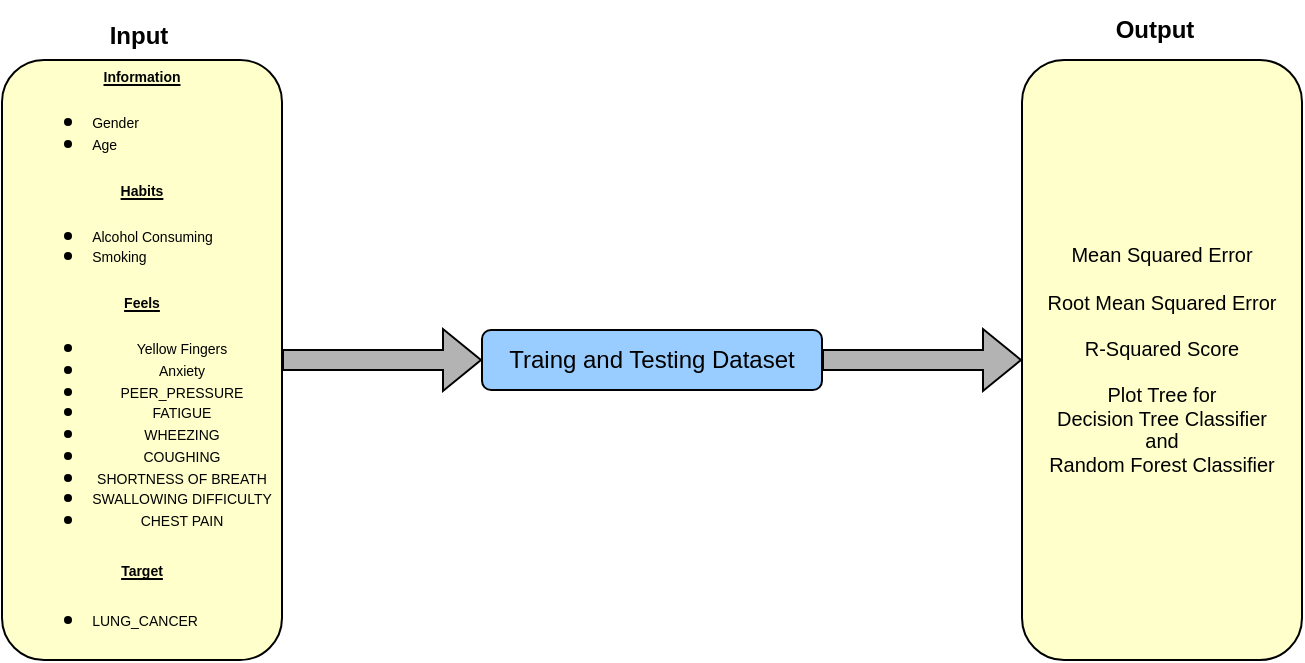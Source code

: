 <mxfile version="26.1.1">
  <diagram name="Page-1" id="j9UJLBTEp7QFnVzvcQB1">
    <mxGraphModel dx="891" dy="467" grid="1" gridSize="10" guides="1" tooltips="1" connect="1" arrows="1" fold="1" page="1" pageScale="1" pageWidth="827" pageHeight="1169" math="0" shadow="0">
      <root>
        <mxCell id="0" />
        <mxCell id="1" parent="0" />
        <mxCell id="WTNl2_h7xstlQwhdNxEX-2" value="&lt;div style=&quot;line-height: 90%;&quot;&gt;&lt;b&gt;&lt;u&gt;&lt;font style=&quot;line-height: 90%; font-size: 7px;&quot;&gt;Information&lt;/font&gt;&lt;/u&gt;&lt;/b&gt;&lt;div&gt;&lt;ul&gt;&lt;li style=&quot;text-align: left;&quot;&gt;&lt;font style=&quot;line-height: 90%; font-size: 7px;&quot;&gt;Gender&lt;/font&gt;&lt;/li&gt;&lt;li style=&quot;text-align: left;&quot;&gt;&lt;font style=&quot;line-height: 90%; font-size: 7px;&quot;&gt;Age&lt;/font&gt;&lt;/li&gt;&lt;/ul&gt;&lt;div&gt;&lt;b&gt;&lt;u&gt;&lt;font style=&quot;line-height: 90%; font-size: 7px;&quot;&gt;Habits&lt;/font&gt;&lt;/u&gt;&lt;/b&gt;&lt;/div&gt;&lt;/div&gt;&lt;div&gt;&lt;ul&gt;&lt;li style=&quot;text-align: left;&quot;&gt;&lt;font style=&quot;line-height: 90%; font-size: 7px;&quot;&gt;Alcohol Consuming&lt;/font&gt;&lt;/li&gt;&lt;li style=&quot;text-align: left;&quot;&gt;&lt;font style=&quot;line-height: 90%; font-size: 7px;&quot;&gt;Smoking&lt;/font&gt;&lt;/li&gt;&lt;/ul&gt;&lt;div&gt;&lt;font style=&quot;line-height: 90%; font-size: 7px;&quot;&gt;&lt;b&gt;&lt;u&gt;Feels&lt;/u&gt;&lt;/b&gt;&lt;/font&gt;&lt;/div&gt;&lt;/div&gt;&lt;div style=&quot;&quot;&gt;&lt;ul&gt;&lt;li&gt;&lt;font style=&quot;line-height: 90%; font-size: 7px;&quot;&gt;Yellow Fingers&lt;/font&gt;&lt;/li&gt;&lt;li&gt;&lt;font style=&quot;line-height: 90%; font-size: 7px;&quot;&gt;Anxiety&lt;/font&gt;&lt;/li&gt;&lt;li&gt;&lt;font style=&quot;line-height: 90%; font-size: 7px;&quot;&gt;PEER_PRESSURE&lt;/font&gt;&lt;/li&gt;&lt;li&gt;&lt;font style=&quot;line-height: 90%; font-size: 7px;&quot;&gt;FATIGUE&lt;/font&gt;&lt;/li&gt;&lt;li&gt;&lt;font style=&quot;line-height: 90%; font-size: 7px;&quot;&gt;WHEEZING&lt;/font&gt;&lt;/li&gt;&lt;li&gt;&lt;font style=&quot;line-height: 90%; font-size: 7px;&quot;&gt;COUGHING&lt;/font&gt;&lt;/li&gt;&lt;li&gt;&lt;font style=&quot;line-height: 90%; font-size: 7px;&quot;&gt;SHORTNESS OF BREATH&lt;/font&gt;&lt;/li&gt;&lt;li&gt;&lt;font style=&quot;line-height: 90%; font-size: 7px;&quot;&gt;SWALLOWING DIFFICULTY&lt;/font&gt;&lt;/li&gt;&lt;li&gt;&lt;span style=&quot;font-size: 7px;&quot;&gt;CHEST PAIN&lt;/span&gt;&lt;/li&gt;&lt;/ul&gt;&lt;div&gt;&lt;span style=&quot;font-size: 7px;&quot;&gt;&lt;b&gt;&lt;u&gt;Target&lt;/u&gt;&lt;/b&gt;&lt;/span&gt;&lt;/div&gt;&lt;div style=&quot;text-align: left;&quot;&gt;&lt;ul&gt;&lt;li&gt;&lt;span style=&quot;font-size: 7px;&quot;&gt;LUNG_CANCER&lt;/span&gt;&lt;/li&gt;&lt;/ul&gt;&lt;/div&gt;&lt;/div&gt;&lt;/div&gt;" style="rounded=1;whiteSpace=wrap;html=1;fillColor=#FFFFCC;" vertex="1" parent="1">
          <mxGeometry x="70" y="150" width="140" height="300" as="geometry" />
        </mxCell>
        <mxCell id="WTNl2_h7xstlQwhdNxEX-3" value="" style="shape=flexArrow;endArrow=classic;html=1;rounded=0;exitX=1;exitY=0.5;exitDx=0;exitDy=0;fillColor=#B3B3B3;" edge="1" parent="1" source="WTNl2_h7xstlQwhdNxEX-2" target="WTNl2_h7xstlQwhdNxEX-4">
          <mxGeometry width="50" height="50" relative="1" as="geometry">
            <mxPoint x="360" y="330" as="sourcePoint" />
            <mxPoint x="280" y="300" as="targetPoint" />
          </mxGeometry>
        </mxCell>
        <mxCell id="WTNl2_h7xstlQwhdNxEX-4" value="Traing and Testing Dataset" style="rounded=1;whiteSpace=wrap;html=1;fillColor=#99CCFF;" vertex="1" parent="1">
          <mxGeometry x="310" y="285" width="170" height="30" as="geometry" />
        </mxCell>
        <mxCell id="WTNl2_h7xstlQwhdNxEX-5" value="" style="shape=flexArrow;endArrow=classic;html=1;rounded=0;exitX=1;exitY=0.5;exitDx=0;exitDy=0;fillColor=#B3B3B3;entryX=0;entryY=0.5;entryDx=0;entryDy=0;" edge="1" parent="1" source="WTNl2_h7xstlQwhdNxEX-4" target="WTNl2_h7xstlQwhdNxEX-6">
          <mxGeometry width="50" height="50" relative="1" as="geometry">
            <mxPoint x="480" y="299.69" as="sourcePoint" />
            <mxPoint x="580" y="299.69" as="targetPoint" />
          </mxGeometry>
        </mxCell>
        <mxCell id="WTNl2_h7xstlQwhdNxEX-6" value="&lt;div style=&quot;line-height: 90%;&quot;&gt;&lt;font style=&quot;font-size: 10px;&quot;&gt;Mean Squared Error&lt;/font&gt;&lt;/div&gt;&lt;div style=&quot;line-height: 90%;&quot;&gt;&lt;font style=&quot;font-size: 10px;&quot;&gt;&lt;br&gt;&lt;/font&gt;&lt;/div&gt;&lt;div style=&quot;line-height: 90%;&quot;&gt;&lt;font style=&quot;font-size: 10px;&quot;&gt;Root Mean Squared Error&lt;/font&gt;&lt;/div&gt;&lt;div style=&quot;line-height: 90%;&quot;&gt;&lt;font style=&quot;font-size: 10px;&quot;&gt;&lt;br&gt;&lt;/font&gt;&lt;/div&gt;&lt;div style=&quot;line-height: 90%;&quot;&gt;&lt;font style=&quot;font-size: 10px;&quot;&gt;R-Squared Score&lt;/font&gt;&lt;/div&gt;&lt;div style=&quot;line-height: 90%;&quot;&gt;&lt;br&gt;&lt;/div&gt;&lt;div style=&quot;line-height: 90%;&quot;&gt;&lt;span style=&quot;font-size: 10px;&quot;&gt;Plot Tree for&lt;/span&gt;&lt;/div&gt;&lt;div style=&quot;line-height: 90%;&quot;&gt;&lt;span style=&quot;font-size: 10px;&quot;&gt;Decision Tree Classifier&lt;/span&gt;&lt;/div&gt;&lt;div style=&quot;line-height: 90%;&quot;&gt;&lt;span style=&quot;font-size: 10px;&quot;&gt;and&lt;/span&gt;&lt;/div&gt;&lt;div style=&quot;line-height: 90%;&quot;&gt;&lt;span style=&quot;font-size: 10px;&quot;&gt;Random Forest Classifier&lt;/span&gt;&lt;/div&gt;" style="rounded=1;whiteSpace=wrap;html=1;fillColor=#FFFFCC;" vertex="1" parent="1">
          <mxGeometry x="580" y="150" width="140" height="300" as="geometry" />
        </mxCell>
        <mxCell id="WTNl2_h7xstlQwhdNxEX-7" value="&lt;b&gt;Input&lt;/b&gt;" style="text;html=1;align=center;verticalAlign=middle;resizable=0;points=[];autosize=1;strokeColor=none;fillColor=none;" vertex="1" parent="1">
          <mxGeometry x="113" y="123" width="50" height="30" as="geometry" />
        </mxCell>
        <mxCell id="WTNl2_h7xstlQwhdNxEX-8" value="&lt;b&gt;Output&lt;/b&gt;" style="text;html=1;align=center;verticalAlign=middle;resizable=0;points=[];autosize=1;strokeColor=none;fillColor=none;" vertex="1" parent="1">
          <mxGeometry x="616" y="120" width="60" height="30" as="geometry" />
        </mxCell>
      </root>
    </mxGraphModel>
  </diagram>
</mxfile>
